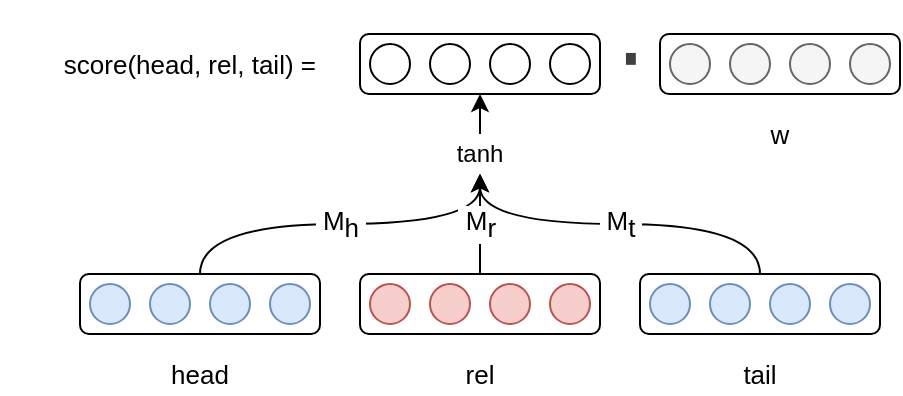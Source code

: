 <mxfile version="14.5.1" type="device"><diagram id="ExemENyrlLXSG__88TIX" name="Page-1"><mxGraphModel dx="1024" dy="592" grid="1" gridSize="10" guides="1" tooltips="1" connect="1" arrows="1" fold="1" page="1" pageScale="1" pageWidth="850" pageHeight="1100" math="0" shadow="0"><root><mxCell id="0"/><mxCell id="1" parent="0"/><mxCell id="9ZbP5TjIzqxhHnwcAzB--27" value="&amp;nbsp;M&lt;font style=&quot;font-size: 13px;&quot;&gt;&lt;sub style=&quot;font-size: 13px;&quot;&gt;h&lt;/sub&gt;&lt;/font&gt;&amp;nbsp;" style="edgeStyle=orthogonalEdgeStyle;rounded=0;orthogonalLoop=1;jettySize=auto;html=1;exitX=0.5;exitY=0;exitDx=0;exitDy=0;entryX=0.5;entryY=1;entryDx=0;entryDy=0;curved=1;fontFamily=Helvetica;fontSize=13;" parent="1" source="9ZbP5TjIzqxhHnwcAzB--1" target="9ZbP5TjIzqxhHnwcAzB--26" edge="1"><mxGeometry relative="1" as="geometry"/></mxCell><mxCell id="9ZbP5TjIzqxhHnwcAzB--1" value="" style="rounded=1;whiteSpace=wrap;html=1;" parent="1" vertex="1"><mxGeometry x="200" y="240" width="120" height="30" as="geometry"/></mxCell><mxCell id="9ZbP5TjIzqxhHnwcAzB--2" value="" style="ellipse;whiteSpace=wrap;html=1;aspect=fixed;fillColor=#dae8fc;strokeColor=#6c8ebf;" parent="1" vertex="1"><mxGeometry x="205" y="245" width="20" height="20" as="geometry"/></mxCell><mxCell id="9ZbP5TjIzqxhHnwcAzB--3" value="" style="ellipse;whiteSpace=wrap;html=1;aspect=fixed;fillColor=#dae8fc;strokeColor=#6c8ebf;" parent="1" vertex="1"><mxGeometry x="235" y="245" width="20" height="20" as="geometry"/></mxCell><mxCell id="9ZbP5TjIzqxhHnwcAzB--4" value="" style="ellipse;whiteSpace=wrap;html=1;aspect=fixed;fillColor=#dae8fc;strokeColor=#6c8ebf;" parent="1" vertex="1"><mxGeometry x="265" y="245" width="20" height="20" as="geometry"/></mxCell><mxCell id="9ZbP5TjIzqxhHnwcAzB--5" value="" style="ellipse;whiteSpace=wrap;html=1;aspect=fixed;fillColor=#dae8fc;strokeColor=#6c8ebf;" parent="1" vertex="1"><mxGeometry x="295" y="245" width="20" height="20" as="geometry"/></mxCell><mxCell id="9ZbP5TjIzqxhHnwcAzB--28" value="&amp;nbsp;M&lt;sub style=&quot;font-size: 13px;&quot;&gt;r&lt;/sub&gt;&amp;nbsp;" style="edgeStyle=orthogonalEdgeStyle;curved=1;rounded=0;orthogonalLoop=1;jettySize=auto;html=1;exitX=0.5;exitY=0;exitDx=0;exitDy=0;entryX=0.5;entryY=1;entryDx=0;entryDy=0;fontFamily=Helvetica;fontSize=13;" parent="1" source="9ZbP5TjIzqxhHnwcAzB--6" target="9ZbP5TjIzqxhHnwcAzB--26" edge="1"><mxGeometry relative="1" as="geometry"/></mxCell><mxCell id="9ZbP5TjIzqxhHnwcAzB--6" value="" style="rounded=1;whiteSpace=wrap;html=1;" parent="1" vertex="1"><mxGeometry x="340" y="240" width="120" height="30" as="geometry"/></mxCell><mxCell id="9ZbP5TjIzqxhHnwcAzB--7" value="" style="ellipse;whiteSpace=wrap;html=1;aspect=fixed;fillColor=#f8cecc;strokeColor=#b85450;" parent="1" vertex="1"><mxGeometry x="345" y="245" width="20" height="20" as="geometry"/></mxCell><mxCell id="9ZbP5TjIzqxhHnwcAzB--8" value="" style="ellipse;whiteSpace=wrap;html=1;aspect=fixed;fillColor=#f8cecc;strokeColor=#b85450;" parent="1" vertex="1"><mxGeometry x="375" y="245" width="20" height="20" as="geometry"/></mxCell><mxCell id="9ZbP5TjIzqxhHnwcAzB--9" value="" style="ellipse;whiteSpace=wrap;html=1;aspect=fixed;fillColor=#f8cecc;strokeColor=#b85450;" parent="1" vertex="1"><mxGeometry x="405" y="245" width="20" height="20" as="geometry"/></mxCell><mxCell id="9ZbP5TjIzqxhHnwcAzB--10" value="" style="ellipse;whiteSpace=wrap;html=1;aspect=fixed;fillColor=#f8cecc;strokeColor=#b85450;" parent="1" vertex="1"><mxGeometry x="435" y="245" width="20" height="20" as="geometry"/></mxCell><mxCell id="9ZbP5TjIzqxhHnwcAzB--29" value="&amp;nbsp;M&lt;sub style=&quot;font-size: 13px;&quot;&gt;t&lt;/sub&gt;&amp;nbsp;" style="edgeStyle=orthogonalEdgeStyle;curved=1;rounded=0;orthogonalLoop=1;jettySize=auto;html=1;exitX=0.5;exitY=0;exitDx=0;exitDy=0;entryX=0.5;entryY=1;entryDx=0;entryDy=0;fontFamily=Helvetica;fontSize=13;" parent="1" source="9ZbP5TjIzqxhHnwcAzB--11" target="9ZbP5TjIzqxhHnwcAzB--26" edge="1"><mxGeometry relative="1" as="geometry"><mxPoint x="400" y="200" as="targetPoint"/></mxGeometry></mxCell><mxCell id="9ZbP5TjIzqxhHnwcAzB--11" value="" style="rounded=1;whiteSpace=wrap;html=1;" parent="1" vertex="1"><mxGeometry x="480" y="240" width="120" height="30" as="geometry"/></mxCell><mxCell id="9ZbP5TjIzqxhHnwcAzB--12" value="" style="ellipse;whiteSpace=wrap;html=1;aspect=fixed;fillColor=#dae8fc;strokeColor=#6c8ebf;" parent="1" vertex="1"><mxGeometry x="485" y="245" width="20" height="20" as="geometry"/></mxCell><mxCell id="9ZbP5TjIzqxhHnwcAzB--13" value="" style="ellipse;whiteSpace=wrap;html=1;aspect=fixed;fillColor=#dae8fc;strokeColor=#6c8ebf;" parent="1" vertex="1"><mxGeometry x="515" y="245" width="20" height="20" as="geometry"/></mxCell><mxCell id="9ZbP5TjIzqxhHnwcAzB--14" value="" style="ellipse;whiteSpace=wrap;html=1;aspect=fixed;fillColor=#dae8fc;strokeColor=#6c8ebf;" parent="1" vertex="1"><mxGeometry x="545" y="245" width="20" height="20" as="geometry"/></mxCell><mxCell id="9ZbP5TjIzqxhHnwcAzB--15" value="" style="ellipse;whiteSpace=wrap;html=1;aspect=fixed;fillColor=#dae8fc;strokeColor=#6c8ebf;" parent="1" vertex="1"><mxGeometry x="575" y="245" width="20" height="20" as="geometry"/></mxCell><mxCell id="9ZbP5TjIzqxhHnwcAzB--16" value="" style="rounded=1;whiteSpace=wrap;html=1;" parent="1" vertex="1"><mxGeometry x="340" y="120" width="120" height="30" as="geometry"/></mxCell><mxCell id="9ZbP5TjIzqxhHnwcAzB--17" value="" style="ellipse;whiteSpace=wrap;html=1;aspect=fixed;" parent="1" vertex="1"><mxGeometry x="345" y="125" width="20" height="20" as="geometry"/></mxCell><mxCell id="9ZbP5TjIzqxhHnwcAzB--18" value="" style="ellipse;whiteSpace=wrap;html=1;aspect=fixed;" parent="1" vertex="1"><mxGeometry x="375" y="125" width="20" height="20" as="geometry"/></mxCell><mxCell id="9ZbP5TjIzqxhHnwcAzB--19" value="" style="ellipse;whiteSpace=wrap;html=1;aspect=fixed;" parent="1" vertex="1"><mxGeometry x="405" y="125" width="20" height="20" as="geometry"/></mxCell><mxCell id="9ZbP5TjIzqxhHnwcAzB--20" value="" style="ellipse;whiteSpace=wrap;html=1;aspect=fixed;" parent="1" vertex="1"><mxGeometry x="435" y="125" width="20" height="20" as="geometry"/></mxCell><mxCell id="9ZbP5TjIzqxhHnwcAzB--23" value="head" style="text;html=1;strokeColor=none;fillColor=none;align=center;verticalAlign=middle;whiteSpace=wrap;rounded=0;fontSize=13;fontFamily=Helvetica;" parent="1" vertex="1"><mxGeometry x="240" y="280" width="40" height="20" as="geometry"/></mxCell><mxCell id="9ZbP5TjIzqxhHnwcAzB--24" value="rel" style="text;html=1;strokeColor=none;fillColor=none;align=center;verticalAlign=middle;whiteSpace=wrap;rounded=0;fontFamily=Helvetica;fontSize=13;" parent="1" vertex="1"><mxGeometry x="380" y="280" width="40" height="20" as="geometry"/></mxCell><mxCell id="9ZbP5TjIzqxhHnwcAzB--25" value="tail" style="text;html=1;strokeColor=none;fillColor=none;align=center;verticalAlign=middle;whiteSpace=wrap;rounded=0;fontFamily=Helvetica;fontSize=13;" parent="1" vertex="1"><mxGeometry x="520" y="280" width="40" height="20" as="geometry"/></mxCell><mxCell id="9ZbP5TjIzqxhHnwcAzB--30" style="edgeStyle=orthogonalEdgeStyle;curved=1;rounded=0;orthogonalLoop=1;jettySize=auto;html=1;exitX=0.5;exitY=0;exitDx=0;exitDy=0;entryX=0.5;entryY=1;entryDx=0;entryDy=0;fontFamily=Helvetica;fontSize=13;" parent="1" source="9ZbP5TjIzqxhHnwcAzB--26" target="9ZbP5TjIzqxhHnwcAzB--16" edge="1"><mxGeometry relative="1" as="geometry"/></mxCell><mxCell id="9ZbP5TjIzqxhHnwcAzB--26" value="tanh" style="text;html=1;strokeColor=none;fillColor=none;align=center;verticalAlign=middle;whiteSpace=wrap;rounded=0;" parent="1" vertex="1"><mxGeometry x="380" y="170" width="40" height="20" as="geometry"/></mxCell><mxCell id="9ZbP5TjIzqxhHnwcAzB--31" value="" style="rounded=1;whiteSpace=wrap;html=1;" parent="1" vertex="1"><mxGeometry x="490" y="120" width="120" height="30" as="geometry"/></mxCell><mxCell id="9ZbP5TjIzqxhHnwcAzB--32" value="" style="ellipse;whiteSpace=wrap;html=1;aspect=fixed;fillColor=#f5f5f5;strokeColor=#666666;fontColor=#333333;" parent="1" vertex="1"><mxGeometry x="495" y="125" width="20" height="20" as="geometry"/></mxCell><mxCell id="9ZbP5TjIzqxhHnwcAzB--33" value="" style="ellipse;whiteSpace=wrap;html=1;aspect=fixed;fillColor=#f5f5f5;strokeColor=#666666;fontColor=#333333;" parent="1" vertex="1"><mxGeometry x="525" y="125" width="20" height="20" as="geometry"/></mxCell><mxCell id="9ZbP5TjIzqxhHnwcAzB--34" value="" style="ellipse;whiteSpace=wrap;html=1;aspect=fixed;fillColor=#f5f5f5;strokeColor=#666666;fontColor=#333333;" parent="1" vertex="1"><mxGeometry x="555" y="125" width="20" height="20" as="geometry"/></mxCell><mxCell id="9ZbP5TjIzqxhHnwcAzB--35" value="" style="ellipse;whiteSpace=wrap;html=1;aspect=fixed;fillColor=#f5f5f5;strokeColor=#666666;fontColor=#333333;" parent="1" vertex="1"><mxGeometry x="585" y="125" width="20" height="20" as="geometry"/></mxCell><mxCell id="9ZbP5TjIzqxhHnwcAzB--37" value="&lt;span style=&quot;color: rgb(64 , 64 , 64) ; font-family: , &amp;#34;blinkmacsystemfont&amp;#34; , &amp;#34;helvetica neue&amp;#34; , &amp;#34;helvetica&amp;#34; , &amp;#34;arial&amp;#34; , sans-serif ; font-size: 48px ; background-color: rgb(255 , 255 , 255)&quot;&gt;⋅&lt;/span&gt;" style="text;html=1;align=center;verticalAlign=middle;resizable=0;points=[];autosize=1;" parent="1" vertex="1"><mxGeometry x="460" y="117" width="30" height="30" as="geometry"/></mxCell><mxCell id="9ZbP5TjIzqxhHnwcAzB--38" value="w" style="text;html=1;strokeColor=none;fillColor=none;align=center;verticalAlign=middle;whiteSpace=wrap;rounded=0;fontFamily=Helvetica;fontSize=13;" parent="1" vertex="1"><mxGeometry x="530" y="160" width="40" height="20" as="geometry"/></mxCell><mxCell id="9ZbP5TjIzqxhHnwcAzB--39" value="&lt;font style=&quot;font-size: 13px;&quot;&gt;score(head, rel, tail) =&lt;/font&gt;" style="text;html=1;strokeColor=none;fillColor=none;align=right;verticalAlign=middle;whiteSpace=wrap;rounded=0;fontFamily=Helvetica;fontSize=13;" parent="1" vertex="1"><mxGeometry x="160" y="125" width="160" height="20" as="geometry"/></mxCell></root></mxGraphModel></diagram></mxfile>